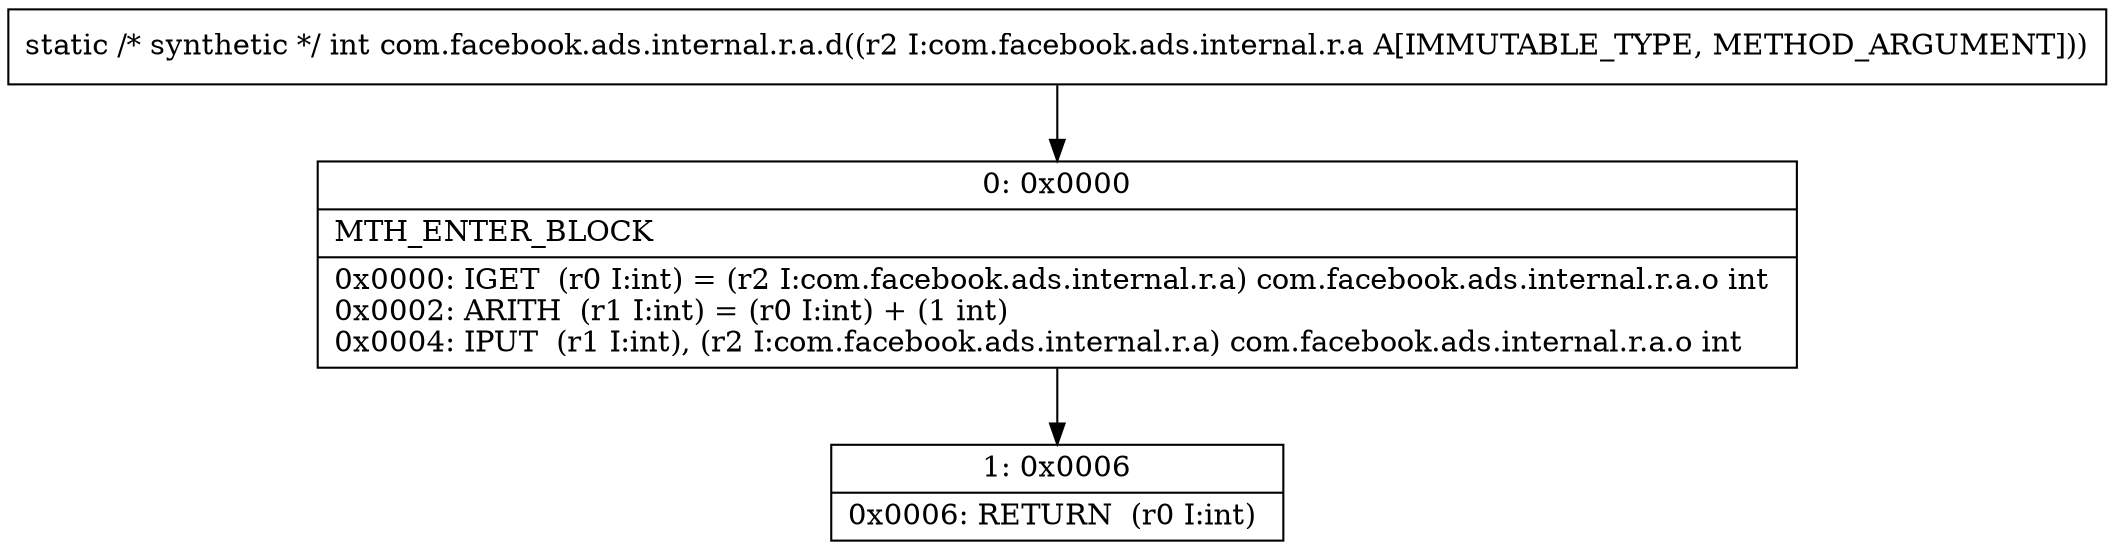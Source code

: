 digraph "CFG forcom.facebook.ads.internal.r.a.d(Lcom\/facebook\/ads\/internal\/r\/a;)I" {
Node_0 [shape=record,label="{0\:\ 0x0000|MTH_ENTER_BLOCK\l|0x0000: IGET  (r0 I:int) = (r2 I:com.facebook.ads.internal.r.a) com.facebook.ads.internal.r.a.o int \l0x0002: ARITH  (r1 I:int) = (r0 I:int) + (1 int) \l0x0004: IPUT  (r1 I:int), (r2 I:com.facebook.ads.internal.r.a) com.facebook.ads.internal.r.a.o int \l}"];
Node_1 [shape=record,label="{1\:\ 0x0006|0x0006: RETURN  (r0 I:int) \l}"];
MethodNode[shape=record,label="{static \/* synthetic *\/ int com.facebook.ads.internal.r.a.d((r2 I:com.facebook.ads.internal.r.a A[IMMUTABLE_TYPE, METHOD_ARGUMENT])) }"];
MethodNode -> Node_0;
Node_0 -> Node_1;
}

